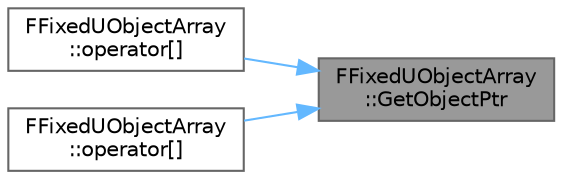 digraph "FFixedUObjectArray::GetObjectPtr"
{
 // INTERACTIVE_SVG=YES
 // LATEX_PDF_SIZE
  bgcolor="transparent";
  edge [fontname=Helvetica,fontsize=10,labelfontname=Helvetica,labelfontsize=10];
  node [fontname=Helvetica,fontsize=10,shape=box,height=0.2,width=0.4];
  rankdir="RL";
  Node1 [id="Node000001",label="FFixedUObjectArray\l::GetObjectPtr",height=0.2,width=0.4,color="gray40", fillcolor="grey60", style="filled", fontcolor="black",tooltip=" "];
  Node1 -> Node2 [id="edge1_Node000001_Node000002",dir="back",color="steelblue1",style="solid",tooltip=" "];
  Node2 [id="Node000002",label="FFixedUObjectArray\l::operator[]",height=0.2,width=0.4,color="grey40", fillcolor="white", style="filled",URL="$db/d4d/classFFixedUObjectArray.html#af2f0b28c1b2a67a6a04974523de34141",tooltip=" "];
  Node1 -> Node3 [id="edge2_Node000001_Node000003",dir="back",color="steelblue1",style="solid",tooltip=" "];
  Node3 [id="Node000003",label="FFixedUObjectArray\l::operator[]",height=0.2,width=0.4,color="grey40", fillcolor="white", style="filled",URL="$db/d4d/classFFixedUObjectArray.html#ae0eb6479b5242cf8ec03e728fb3d28f8",tooltip="Return a reference to an element."];
}
